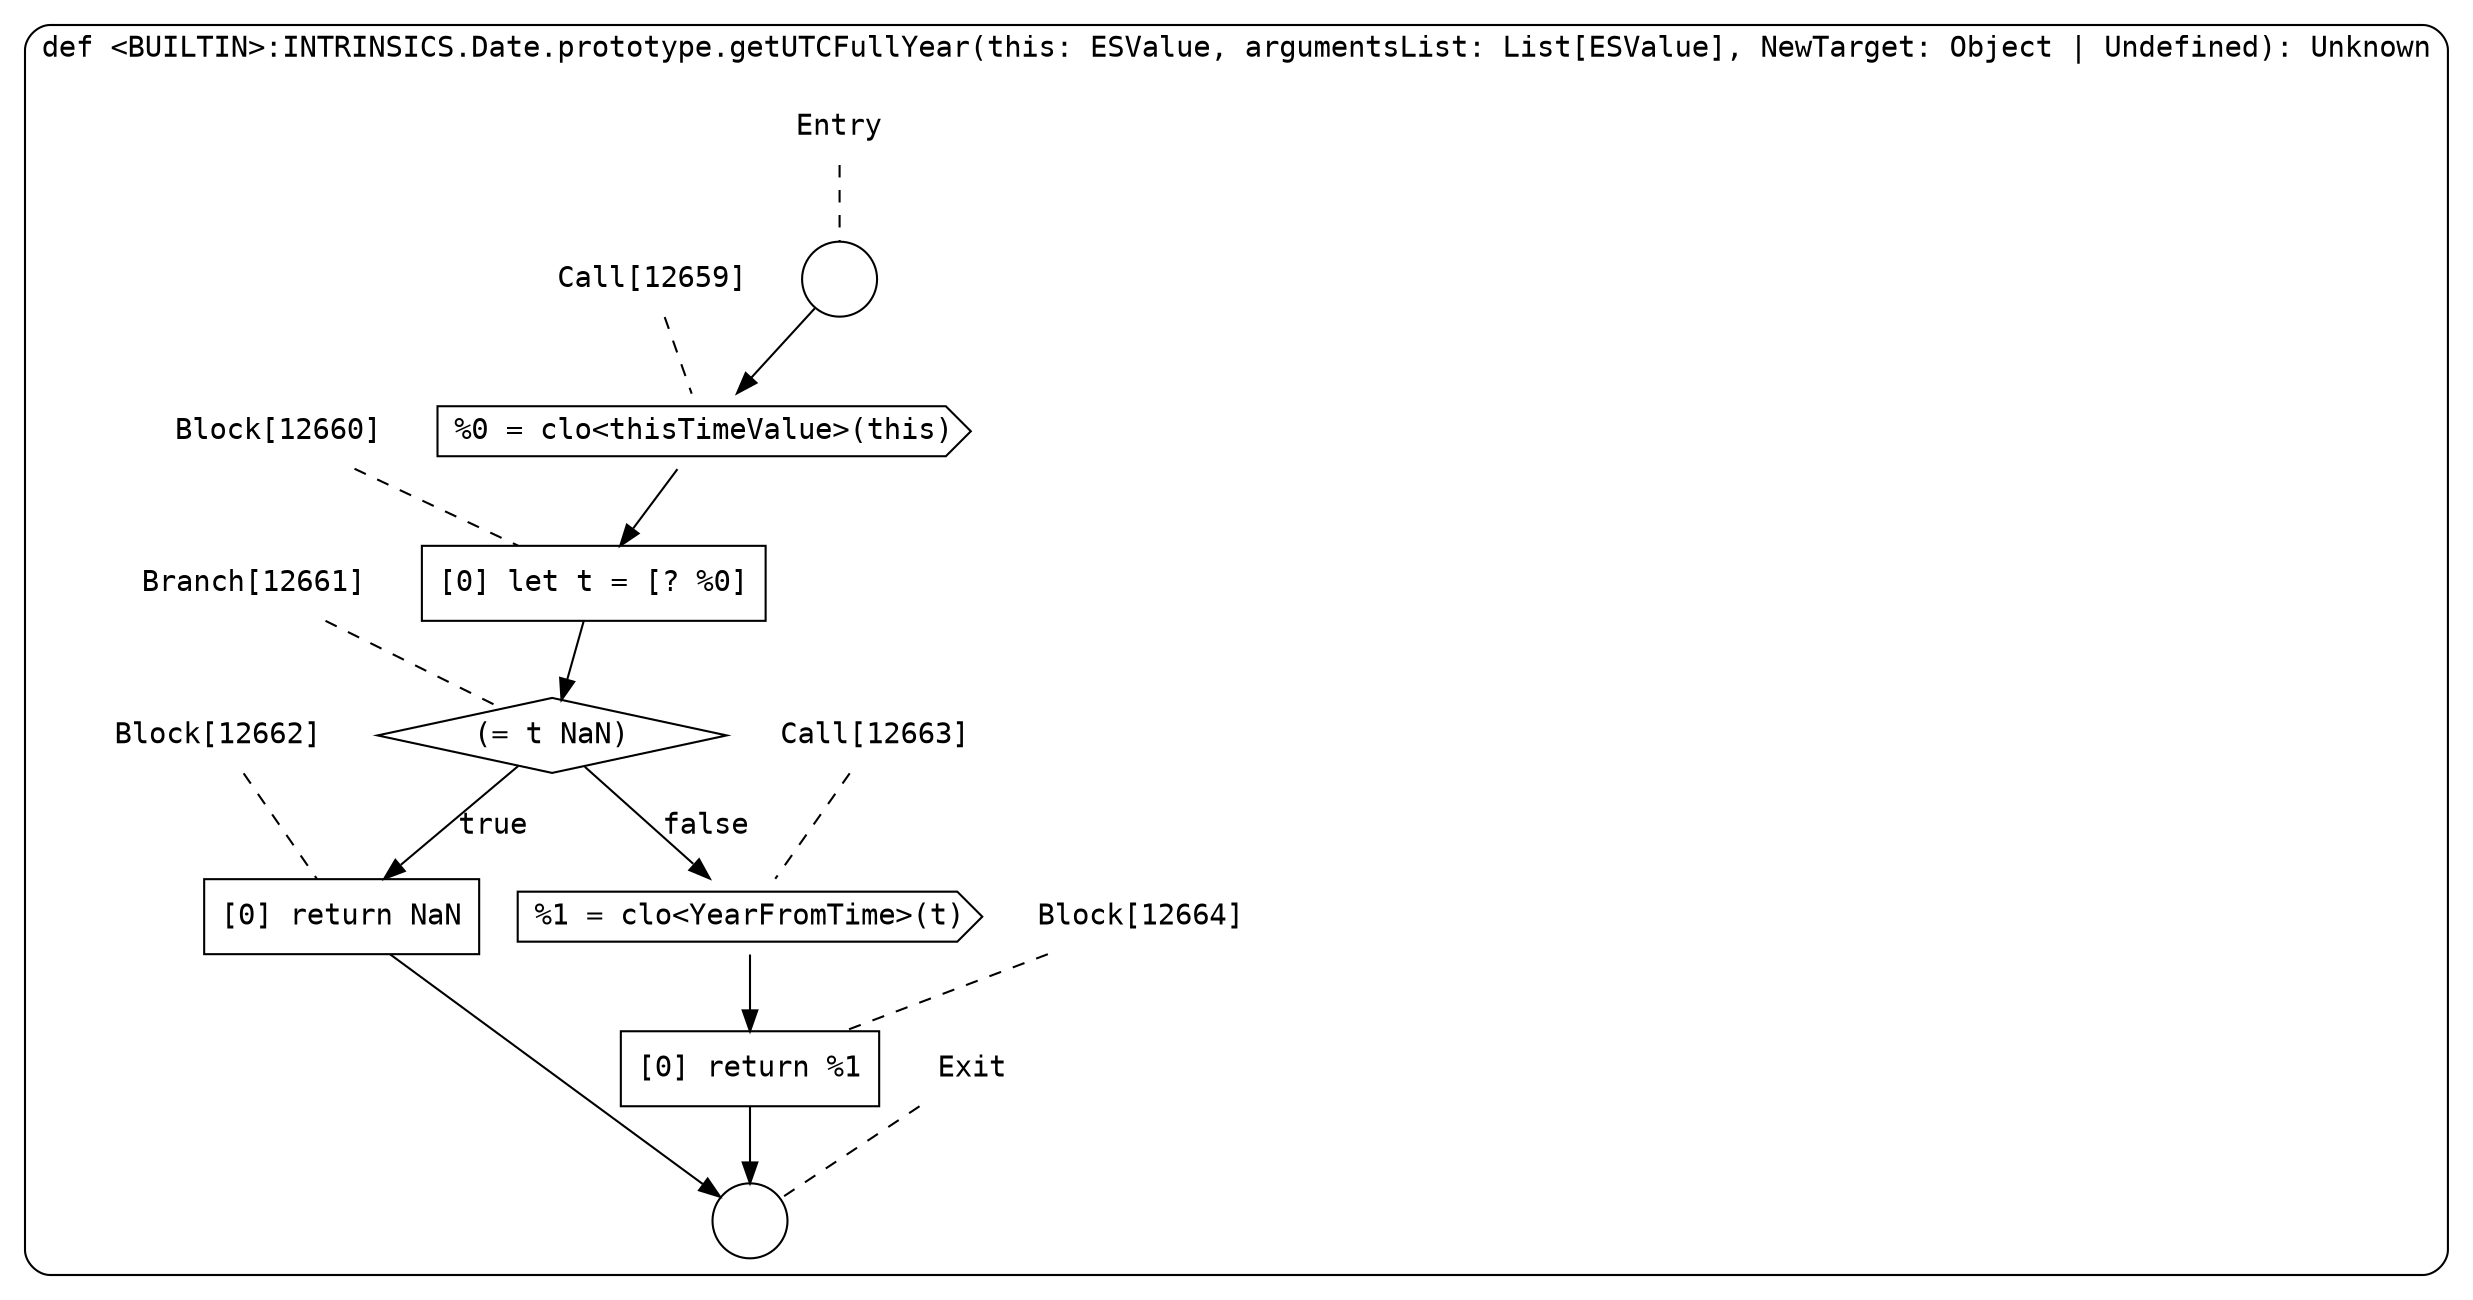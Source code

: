 digraph {
  graph [fontname = "Consolas"]
  node [fontname = "Consolas"]
  edge [fontname = "Consolas"]
  subgraph cluster2131 {
    label = "def <BUILTIN>:INTRINSICS.Date.prototype.getUTCFullYear(this: ESValue, argumentsList: List[ESValue], NewTarget: Object | Undefined): Unknown"
    style = rounded
    cluster2131_entry_name [shape=none, label=<<font color="black">Entry</font>>]
    cluster2131_entry_name -> cluster2131_entry [arrowhead=none, color="black", style=dashed]
    cluster2131_entry [shape=circle label=" " color="black" fillcolor="white" style=filled]
    cluster2131_entry -> node12659 [color="black"]
    cluster2131_exit_name [shape=none, label=<<font color="black">Exit</font>>]
    cluster2131_exit_name -> cluster2131_exit [arrowhead=none, color="black", style=dashed]
    cluster2131_exit [shape=circle label=" " color="black" fillcolor="white" style=filled]
    node12659_name [shape=none, label=<<font color="black">Call[12659]</font>>]
    node12659_name -> node12659 [arrowhead=none, color="black", style=dashed]
    node12659 [shape=cds, label=<<font color="black">%0 = clo&lt;thisTimeValue&gt;(this)</font>> color="black" fillcolor="white", style=filled]
    node12659 -> node12660 [color="black"]
    node12660_name [shape=none, label=<<font color="black">Block[12660]</font>>]
    node12660_name -> node12660 [arrowhead=none, color="black", style=dashed]
    node12660 [shape=box, label=<<font color="black">[0] let t = [? %0]<BR ALIGN="LEFT"/></font>> color="black" fillcolor="white", style=filled]
    node12660 -> node12661 [color="black"]
    node12661_name [shape=none, label=<<font color="black">Branch[12661]</font>>]
    node12661_name -> node12661 [arrowhead=none, color="black", style=dashed]
    node12661 [shape=diamond, label=<<font color="black">(= t NaN)</font>> color="black" fillcolor="white", style=filled]
    node12661 -> node12662 [label=<<font color="black">true</font>> color="black"]
    node12661 -> node12663 [label=<<font color="black">false</font>> color="black"]
    node12662_name [shape=none, label=<<font color="black">Block[12662]</font>>]
    node12662_name -> node12662 [arrowhead=none, color="black", style=dashed]
    node12662 [shape=box, label=<<font color="black">[0] return NaN<BR ALIGN="LEFT"/></font>> color="black" fillcolor="white", style=filled]
    node12662 -> cluster2131_exit [color="black"]
    node12663_name [shape=none, label=<<font color="black">Call[12663]</font>>]
    node12663_name -> node12663 [arrowhead=none, color="black", style=dashed]
    node12663 [shape=cds, label=<<font color="black">%1 = clo&lt;YearFromTime&gt;(t)</font>> color="black" fillcolor="white", style=filled]
    node12663 -> node12664 [color="black"]
    node12664_name [shape=none, label=<<font color="black">Block[12664]</font>>]
    node12664_name -> node12664 [arrowhead=none, color="black", style=dashed]
    node12664 [shape=box, label=<<font color="black">[0] return %1<BR ALIGN="LEFT"/></font>> color="black" fillcolor="white", style=filled]
    node12664 -> cluster2131_exit [color="black"]
  }
}